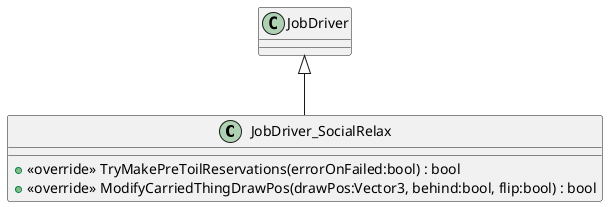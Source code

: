 @startuml
class JobDriver_SocialRelax {
    + <<override>> TryMakePreToilReservations(errorOnFailed:bool) : bool
    + <<override>> ModifyCarriedThingDrawPos(drawPos:Vector3, behind:bool, flip:bool) : bool
}
JobDriver <|-- JobDriver_SocialRelax
@enduml
